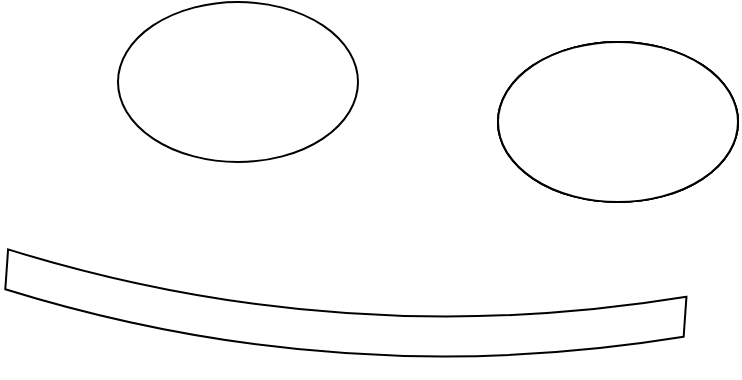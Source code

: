 <mxfile version="13.5.4" type="github">
  <diagram id="aVT-eTiVZHm6OBw4AP0E" name="Page-1">
    <mxGraphModel dx="946" dy="516" grid="1" gridSize="10" guides="1" tooltips="1" connect="1" arrows="1" fold="1" page="1" pageScale="1" pageWidth="3300" pageHeight="4681" math="0" shadow="0">
      <root>
        <mxCell id="0" />
        <mxCell id="1" parent="0" />
        <mxCell id="0VbTFQXEsl_M1sDoKE1j-1" value="" style="ellipse;whiteSpace=wrap;html=1;" vertex="1" parent="1">
          <mxGeometry x="420" y="230" width="120" height="80" as="geometry" />
        </mxCell>
        <mxCell id="0VbTFQXEsl_M1sDoKE1j-2" value="" style="ellipse;whiteSpace=wrap;html=1;" vertex="1" parent="1">
          <mxGeometry x="420" y="230" width="120" height="80" as="geometry" />
        </mxCell>
        <mxCell id="0VbTFQXEsl_M1sDoKE1j-3" value="" style="ellipse;whiteSpace=wrap;html=1;" vertex="1" parent="1">
          <mxGeometry x="420" y="230" width="120" height="80" as="geometry" />
        </mxCell>
        <mxCell id="0VbTFQXEsl_M1sDoKE1j-4" value="" style="ellipse;whiteSpace=wrap;html=1;" vertex="1" parent="1">
          <mxGeometry x="230" y="210" width="120" height="80" as="geometry" />
        </mxCell>
        <mxCell id="0VbTFQXEsl_M1sDoKE1j-5" value="" style="shape=dataStorage;whiteSpace=wrap;html=1;fixedSize=1;rotation=-86;" vertex="1" parent="1">
          <mxGeometry x="323.24" y="195.51" width="40" height="340" as="geometry" />
        </mxCell>
      </root>
    </mxGraphModel>
  </diagram>
</mxfile>
